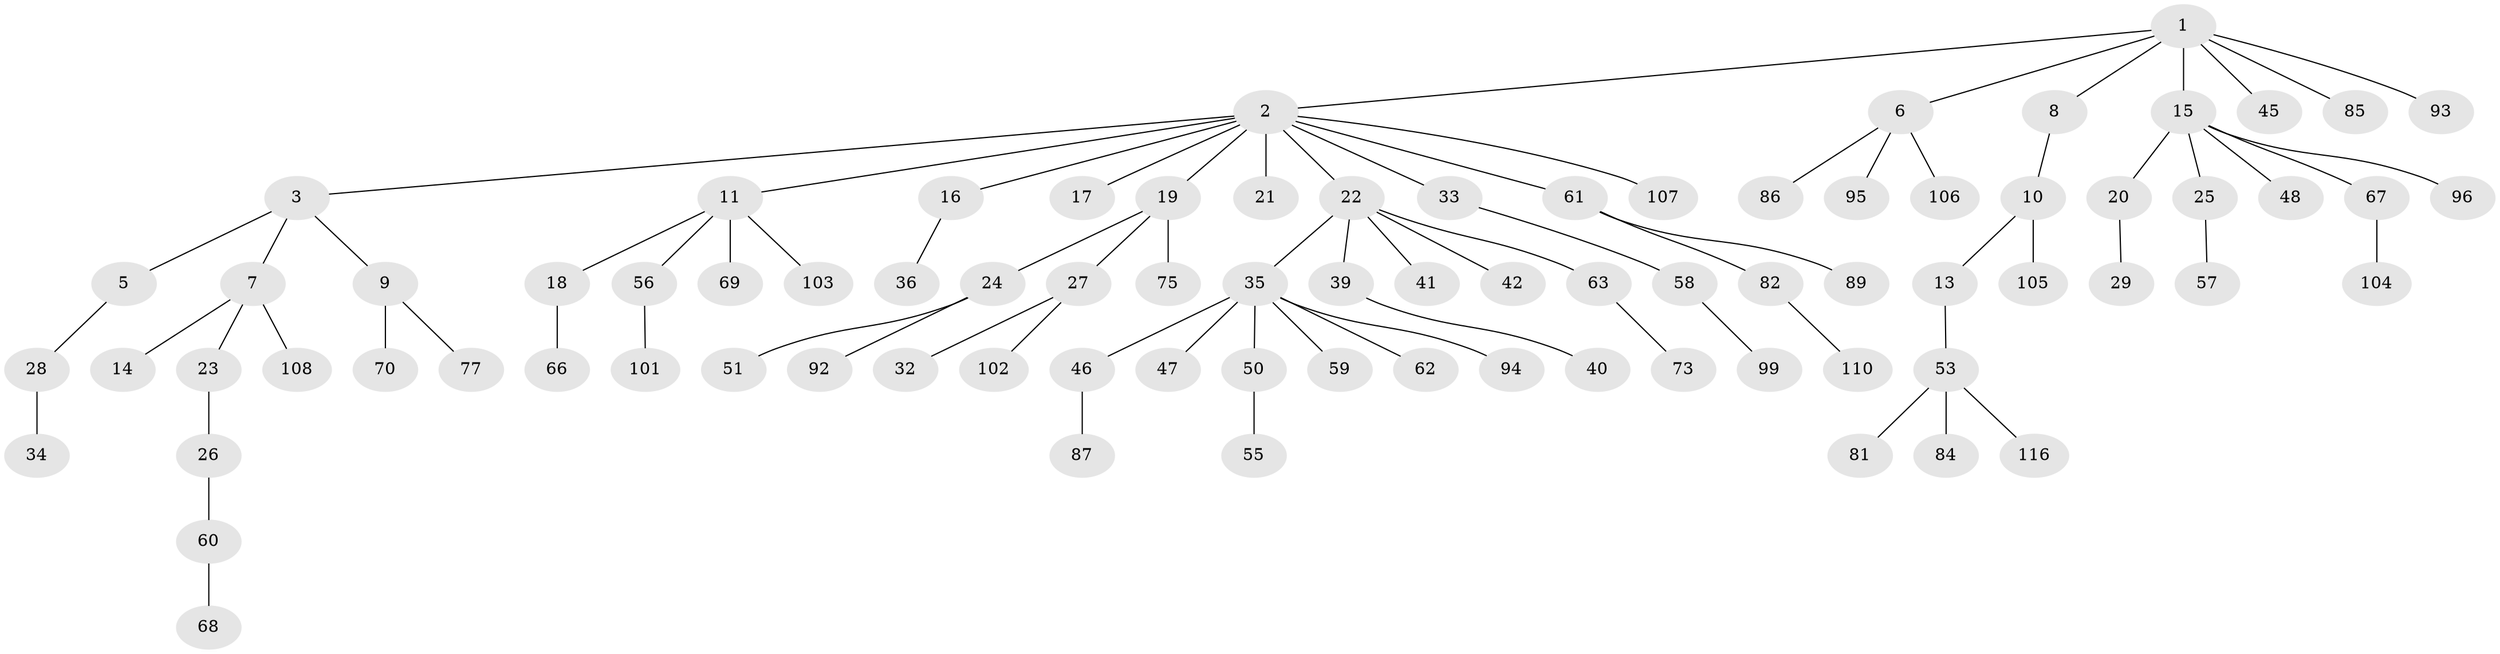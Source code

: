 // original degree distribution, {5: 0.05172413793103448, 9: 0.008620689655172414, 4: 0.05172413793103448, 2: 0.21551724137931033, 3: 0.1206896551724138, 1: 0.5344827586206896, 7: 0.008620689655172414, 6: 0.008620689655172414}
// Generated by graph-tools (version 1.1) at 2025/11/02/27/25 16:11:28]
// undirected, 83 vertices, 82 edges
graph export_dot {
graph [start="1"]
  node [color=gray90,style=filled];
  1 [super="+12"];
  2 [super="+4"];
  3 [super="+38"];
  5;
  6 [super="+44"];
  7 [super="+115"];
  8 [super="+31"];
  9 [super="+64"];
  10 [super="+113"];
  11 [super="+74"];
  13 [super="+79"];
  14 [super="+72"];
  15 [super="+30"];
  16;
  17;
  18;
  19 [super="+37"];
  20;
  21;
  22 [super="+80"];
  23 [super="+88"];
  24 [super="+76"];
  25 [super="+43"];
  26 [super="+100"];
  27;
  28 [super="+52"];
  29;
  32 [super="+65"];
  33;
  34;
  35 [super="+49"];
  36;
  39 [super="+54"];
  40;
  41;
  42;
  45 [super="+91"];
  46;
  47;
  48;
  50;
  51;
  53 [super="+71"];
  55;
  56 [super="+78"];
  57 [super="+97"];
  58;
  59;
  60;
  61 [super="+112"];
  62;
  63;
  66;
  67 [super="+90"];
  68;
  69;
  70 [super="+98"];
  73 [super="+83"];
  75;
  77;
  81;
  82;
  84;
  85;
  86;
  87;
  89;
  92;
  93;
  94;
  95;
  96 [super="+114"];
  99;
  101;
  102 [super="+109"];
  103;
  104;
  105;
  106;
  107;
  108;
  110 [super="+111"];
  116;
  1 -- 2;
  1 -- 6;
  1 -- 8;
  1 -- 15;
  1 -- 45;
  1 -- 85;
  1 -- 93;
  2 -- 3;
  2 -- 11;
  2 -- 17;
  2 -- 19;
  2 -- 33;
  2 -- 61;
  2 -- 107;
  2 -- 16;
  2 -- 21;
  2 -- 22;
  3 -- 5;
  3 -- 7;
  3 -- 9;
  5 -- 28;
  6 -- 95;
  6 -- 86;
  6 -- 106;
  7 -- 14;
  7 -- 23;
  7 -- 108;
  8 -- 10;
  9 -- 70;
  9 -- 77;
  10 -- 13;
  10 -- 105;
  11 -- 18;
  11 -- 56;
  11 -- 69;
  11 -- 103;
  13 -- 53;
  15 -- 20;
  15 -- 25;
  15 -- 48;
  15 -- 96;
  15 -- 67;
  16 -- 36;
  18 -- 66;
  19 -- 24;
  19 -- 27;
  19 -- 75;
  20 -- 29;
  22 -- 35;
  22 -- 39;
  22 -- 41;
  22 -- 42;
  22 -- 63;
  23 -- 26;
  24 -- 51;
  24 -- 92;
  25 -- 57;
  26 -- 60;
  27 -- 32;
  27 -- 102;
  28 -- 34;
  33 -- 58;
  35 -- 46;
  35 -- 47;
  35 -- 50;
  35 -- 62;
  35 -- 59;
  35 -- 94;
  39 -- 40;
  46 -- 87;
  50 -- 55;
  53 -- 84;
  53 -- 116;
  53 -- 81;
  56 -- 101;
  58 -- 99;
  60 -- 68;
  61 -- 82;
  61 -- 89;
  63 -- 73;
  67 -- 104;
  82 -- 110;
}
